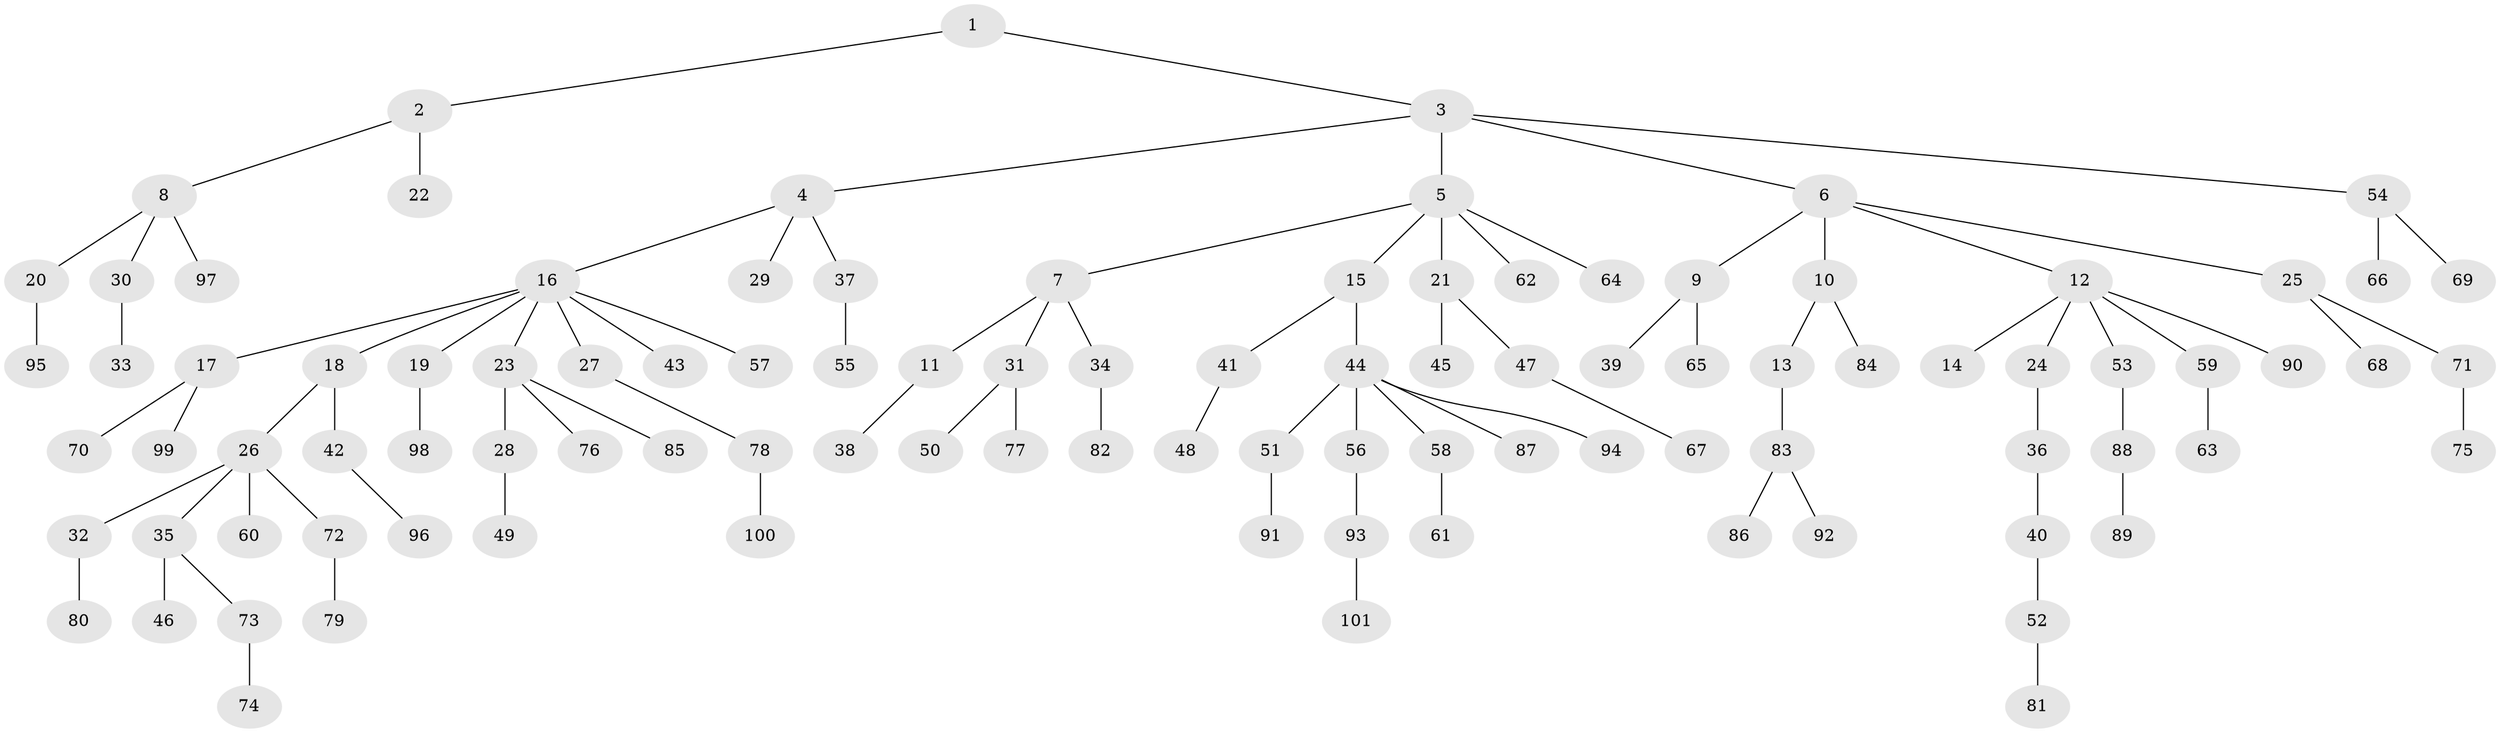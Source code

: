 // Generated by graph-tools (version 1.1) at 2025/02/03/09/25 03:02:30]
// undirected, 101 vertices, 100 edges
graph export_dot {
graph [start="1"]
  node [color=gray90,style=filled];
  1;
  2;
  3;
  4;
  5;
  6;
  7;
  8;
  9;
  10;
  11;
  12;
  13;
  14;
  15;
  16;
  17;
  18;
  19;
  20;
  21;
  22;
  23;
  24;
  25;
  26;
  27;
  28;
  29;
  30;
  31;
  32;
  33;
  34;
  35;
  36;
  37;
  38;
  39;
  40;
  41;
  42;
  43;
  44;
  45;
  46;
  47;
  48;
  49;
  50;
  51;
  52;
  53;
  54;
  55;
  56;
  57;
  58;
  59;
  60;
  61;
  62;
  63;
  64;
  65;
  66;
  67;
  68;
  69;
  70;
  71;
  72;
  73;
  74;
  75;
  76;
  77;
  78;
  79;
  80;
  81;
  82;
  83;
  84;
  85;
  86;
  87;
  88;
  89;
  90;
  91;
  92;
  93;
  94;
  95;
  96;
  97;
  98;
  99;
  100;
  101;
  1 -- 2;
  1 -- 3;
  2 -- 8;
  2 -- 22;
  3 -- 4;
  3 -- 5;
  3 -- 6;
  3 -- 54;
  4 -- 16;
  4 -- 29;
  4 -- 37;
  5 -- 7;
  5 -- 15;
  5 -- 21;
  5 -- 62;
  5 -- 64;
  6 -- 9;
  6 -- 10;
  6 -- 12;
  6 -- 25;
  7 -- 11;
  7 -- 31;
  7 -- 34;
  8 -- 20;
  8 -- 30;
  8 -- 97;
  9 -- 39;
  9 -- 65;
  10 -- 13;
  10 -- 84;
  11 -- 38;
  12 -- 14;
  12 -- 24;
  12 -- 53;
  12 -- 59;
  12 -- 90;
  13 -- 83;
  15 -- 41;
  15 -- 44;
  16 -- 17;
  16 -- 18;
  16 -- 19;
  16 -- 23;
  16 -- 27;
  16 -- 43;
  16 -- 57;
  17 -- 70;
  17 -- 99;
  18 -- 26;
  18 -- 42;
  19 -- 98;
  20 -- 95;
  21 -- 45;
  21 -- 47;
  23 -- 28;
  23 -- 76;
  23 -- 85;
  24 -- 36;
  25 -- 68;
  25 -- 71;
  26 -- 32;
  26 -- 35;
  26 -- 60;
  26 -- 72;
  27 -- 78;
  28 -- 49;
  30 -- 33;
  31 -- 50;
  31 -- 77;
  32 -- 80;
  34 -- 82;
  35 -- 46;
  35 -- 73;
  36 -- 40;
  37 -- 55;
  40 -- 52;
  41 -- 48;
  42 -- 96;
  44 -- 51;
  44 -- 56;
  44 -- 58;
  44 -- 87;
  44 -- 94;
  47 -- 67;
  51 -- 91;
  52 -- 81;
  53 -- 88;
  54 -- 66;
  54 -- 69;
  56 -- 93;
  58 -- 61;
  59 -- 63;
  71 -- 75;
  72 -- 79;
  73 -- 74;
  78 -- 100;
  83 -- 86;
  83 -- 92;
  88 -- 89;
  93 -- 101;
}
